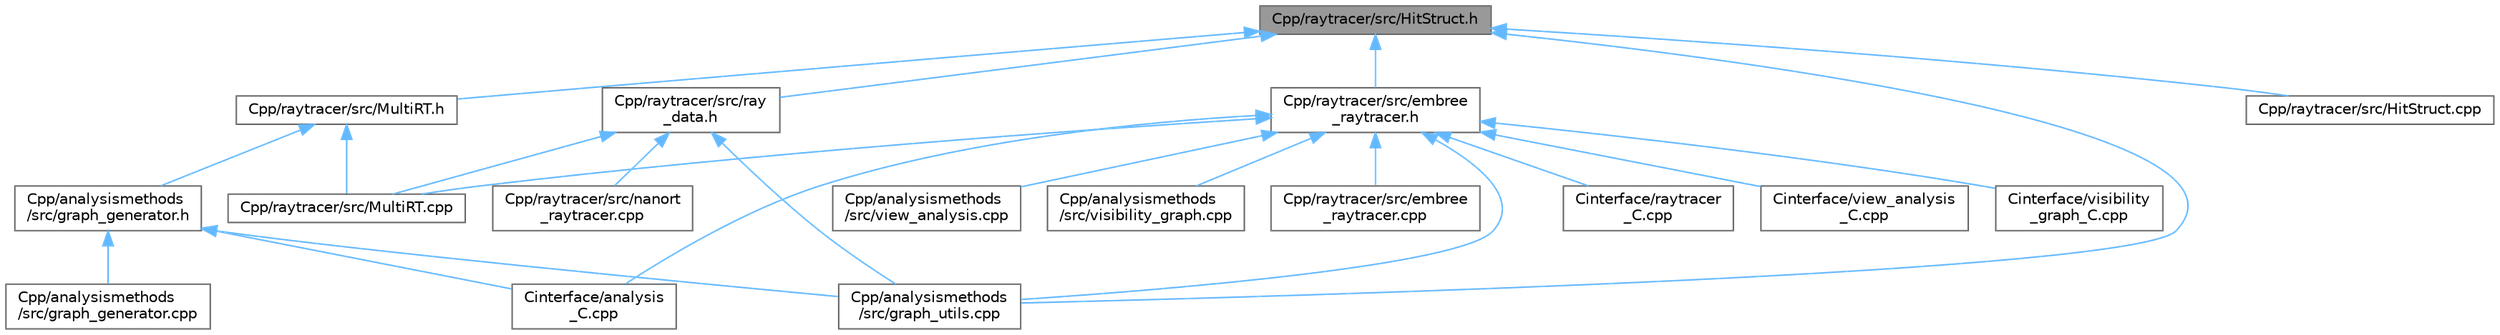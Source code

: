 digraph "Cpp/raytracer/src/HitStruct.h"
{
 // LATEX_PDF_SIZE
  bgcolor="transparent";
  edge [fontname=Helvetica,fontsize=10,labelfontname=Helvetica,labelfontsize=10];
  node [fontname=Helvetica,fontsize=10,shape=box,height=0.2,width=0.4];
  Node1 [label="Cpp/raytracer/src/HitStruct.h",height=0.2,width=0.4,color="gray40", fillcolor="grey60", style="filled", fontcolor="black",tooltip=" "];
  Node1 -> Node2 [dir="back",color="steelblue1",style="solid"];
  Node2 [label="Cpp/analysismethods\l/src/graph_utils.cpp",height=0.2,width=0.4,color="grey40", fillcolor="white", style="filled",URL="$a00011.html",tooltip=" "];
  Node1 -> Node3 [dir="back",color="steelblue1",style="solid"];
  Node3 [label="Cpp/raytracer/src/HitStruct.cpp",height=0.2,width=0.4,color="grey40", fillcolor="white", style="filled",URL="$a00215.html",tooltip=" "];
  Node1 -> Node4 [dir="back",color="steelblue1",style="solid"];
  Node4 [label="Cpp/raytracer/src/MultiRT.h",height=0.2,width=0.4,color="grey40", fillcolor="white", style="filled",URL="$a00224.html",tooltip=" "];
  Node4 -> Node5 [dir="back",color="steelblue1",style="solid"];
  Node5 [label="Cpp/analysismethods\l/src/graph_generator.h",height=0.2,width=0.4,color="grey40", fillcolor="white", style="filled",URL="$a00008.html",tooltip="Contains declarations for all functions related to the graph generator."];
  Node5 -> Node6 [dir="back",color="steelblue1",style="solid"];
  Node6 [label="Cinterface/analysis\l_C.cpp",height=0.2,width=0.4,color="grey40", fillcolor="white", style="filled",URL="$a00404.html",tooltip=" "];
  Node5 -> Node7 [dir="back",color="steelblue1",style="solid"];
  Node7 [label="Cpp/analysismethods\l/src/graph_generator.cpp",height=0.2,width=0.4,color="grey40", fillcolor="white", style="filled",URL="$a00005.html",tooltip="Contains implementation for the functions in the GraphGenerator class."];
  Node5 -> Node2 [dir="back",color="steelblue1",style="solid"];
  Node4 -> Node8 [dir="back",color="steelblue1",style="solid"];
  Node8 [label="Cpp/raytracer/src/MultiRT.cpp",height=0.2,width=0.4,color="grey40", fillcolor="white", style="filled",URL="$a00221.html",tooltip=" "];
  Node1 -> Node9 [dir="back",color="steelblue1",style="solid"];
  Node9 [label="Cpp/raytracer/src/embree\l_raytracer.h",height=0.2,width=0.4,color="grey40", fillcolor="white", style="filled",URL="$a00212.html",tooltip="Contains definitions for the EmbreeRayTracer"];
  Node9 -> Node6 [dir="back",color="steelblue1",style="solid"];
  Node9 -> Node10 [dir="back",color="steelblue1",style="solid"];
  Node10 [label="Cinterface/raytracer\l_C.cpp",height=0.2,width=0.4,color="grey40", fillcolor="white", style="filled",URL="$a00428.html",tooltip=" "];
  Node9 -> Node11 [dir="back",color="steelblue1",style="solid"];
  Node11 [label="Cinterface/view_analysis\l_C.cpp",height=0.2,width=0.4,color="grey40", fillcolor="white", style="filled",URL="$a00440.html",tooltip=" "];
  Node9 -> Node12 [dir="back",color="steelblue1",style="solid"];
  Node12 [label="Cinterface/visibility\l_graph_C.cpp",height=0.2,width=0.4,color="grey40", fillcolor="white", style="filled",URL="$a00446.html",tooltip=" "];
  Node9 -> Node2 [dir="back",color="steelblue1",style="solid"];
  Node9 -> Node13 [dir="back",color="steelblue1",style="solid"];
  Node13 [label="Cpp/analysismethods\l/src/view_analysis.cpp",height=0.2,width=0.4,color="grey40", fillcolor="white", style="filled",URL="$a00020.html",tooltip="Contains implementation for the ViewAnalysis namespace."];
  Node9 -> Node14 [dir="back",color="steelblue1",style="solid"];
  Node14 [label="Cpp/analysismethods\l/src/visibility_graph.cpp",height=0.2,width=0.4,color="grey40", fillcolor="white", style="filled",URL="$a00026.html",tooltip="Contains implementation for the VisibilityGraph class."];
  Node9 -> Node8 [dir="back",color="steelblue1",style="solid"];
  Node9 -> Node15 [dir="back",color="steelblue1",style="solid"];
  Node15 [label="Cpp/raytracer/src/embree\l_raytracer.cpp",height=0.2,width=0.4,color="grey40", fillcolor="white", style="filled",URL="$a00209.html",tooltip="Contains implementation for the EmbreeRayTracer"];
  Node1 -> Node16 [dir="back",color="steelblue1",style="solid"];
  Node16 [label="Cpp/raytracer/src/ray\l_data.h",height=0.2,width=0.4,color="grey40", fillcolor="white", style="filled",URL="$a00239.html",tooltip=" "];
  Node16 -> Node2 [dir="back",color="steelblue1",style="solid"];
  Node16 -> Node8 [dir="back",color="steelblue1",style="solid"];
  Node16 -> Node17 [dir="back",color="steelblue1",style="solid"];
  Node17 [label="Cpp/raytracer/src/nanort\l_raytracer.cpp",height=0.2,width=0.4,color="grey40", fillcolor="white", style="filled",URL="$a00230.html",tooltip=" "];
}
